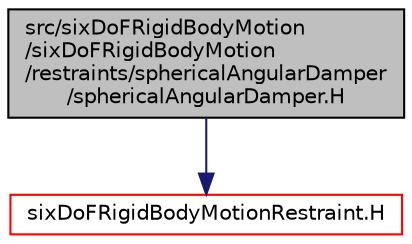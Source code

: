 digraph "src/sixDoFRigidBodyMotion/sixDoFRigidBodyMotion/restraints/sphericalAngularDamper/sphericalAngularDamper.H"
{
  bgcolor="transparent";
  edge [fontname="Helvetica",fontsize="10",labelfontname="Helvetica",labelfontsize="10"];
  node [fontname="Helvetica",fontsize="10",shape=record];
  Node1 [label="src/sixDoFRigidBodyMotion\l/sixDoFRigidBodyMotion\l/restraints/sphericalAngularDamper\l/sphericalAngularDamper.H",height=0.2,width=0.4,color="black", fillcolor="grey75", style="filled", fontcolor="black"];
  Node1 -> Node2 [color="midnightblue",fontsize="10",style="solid",fontname="Helvetica"];
  Node2 [label="sixDoFRigidBodyMotionRestraint.H",height=0.2,width=0.4,color="red",URL="$a09988.html"];
}
